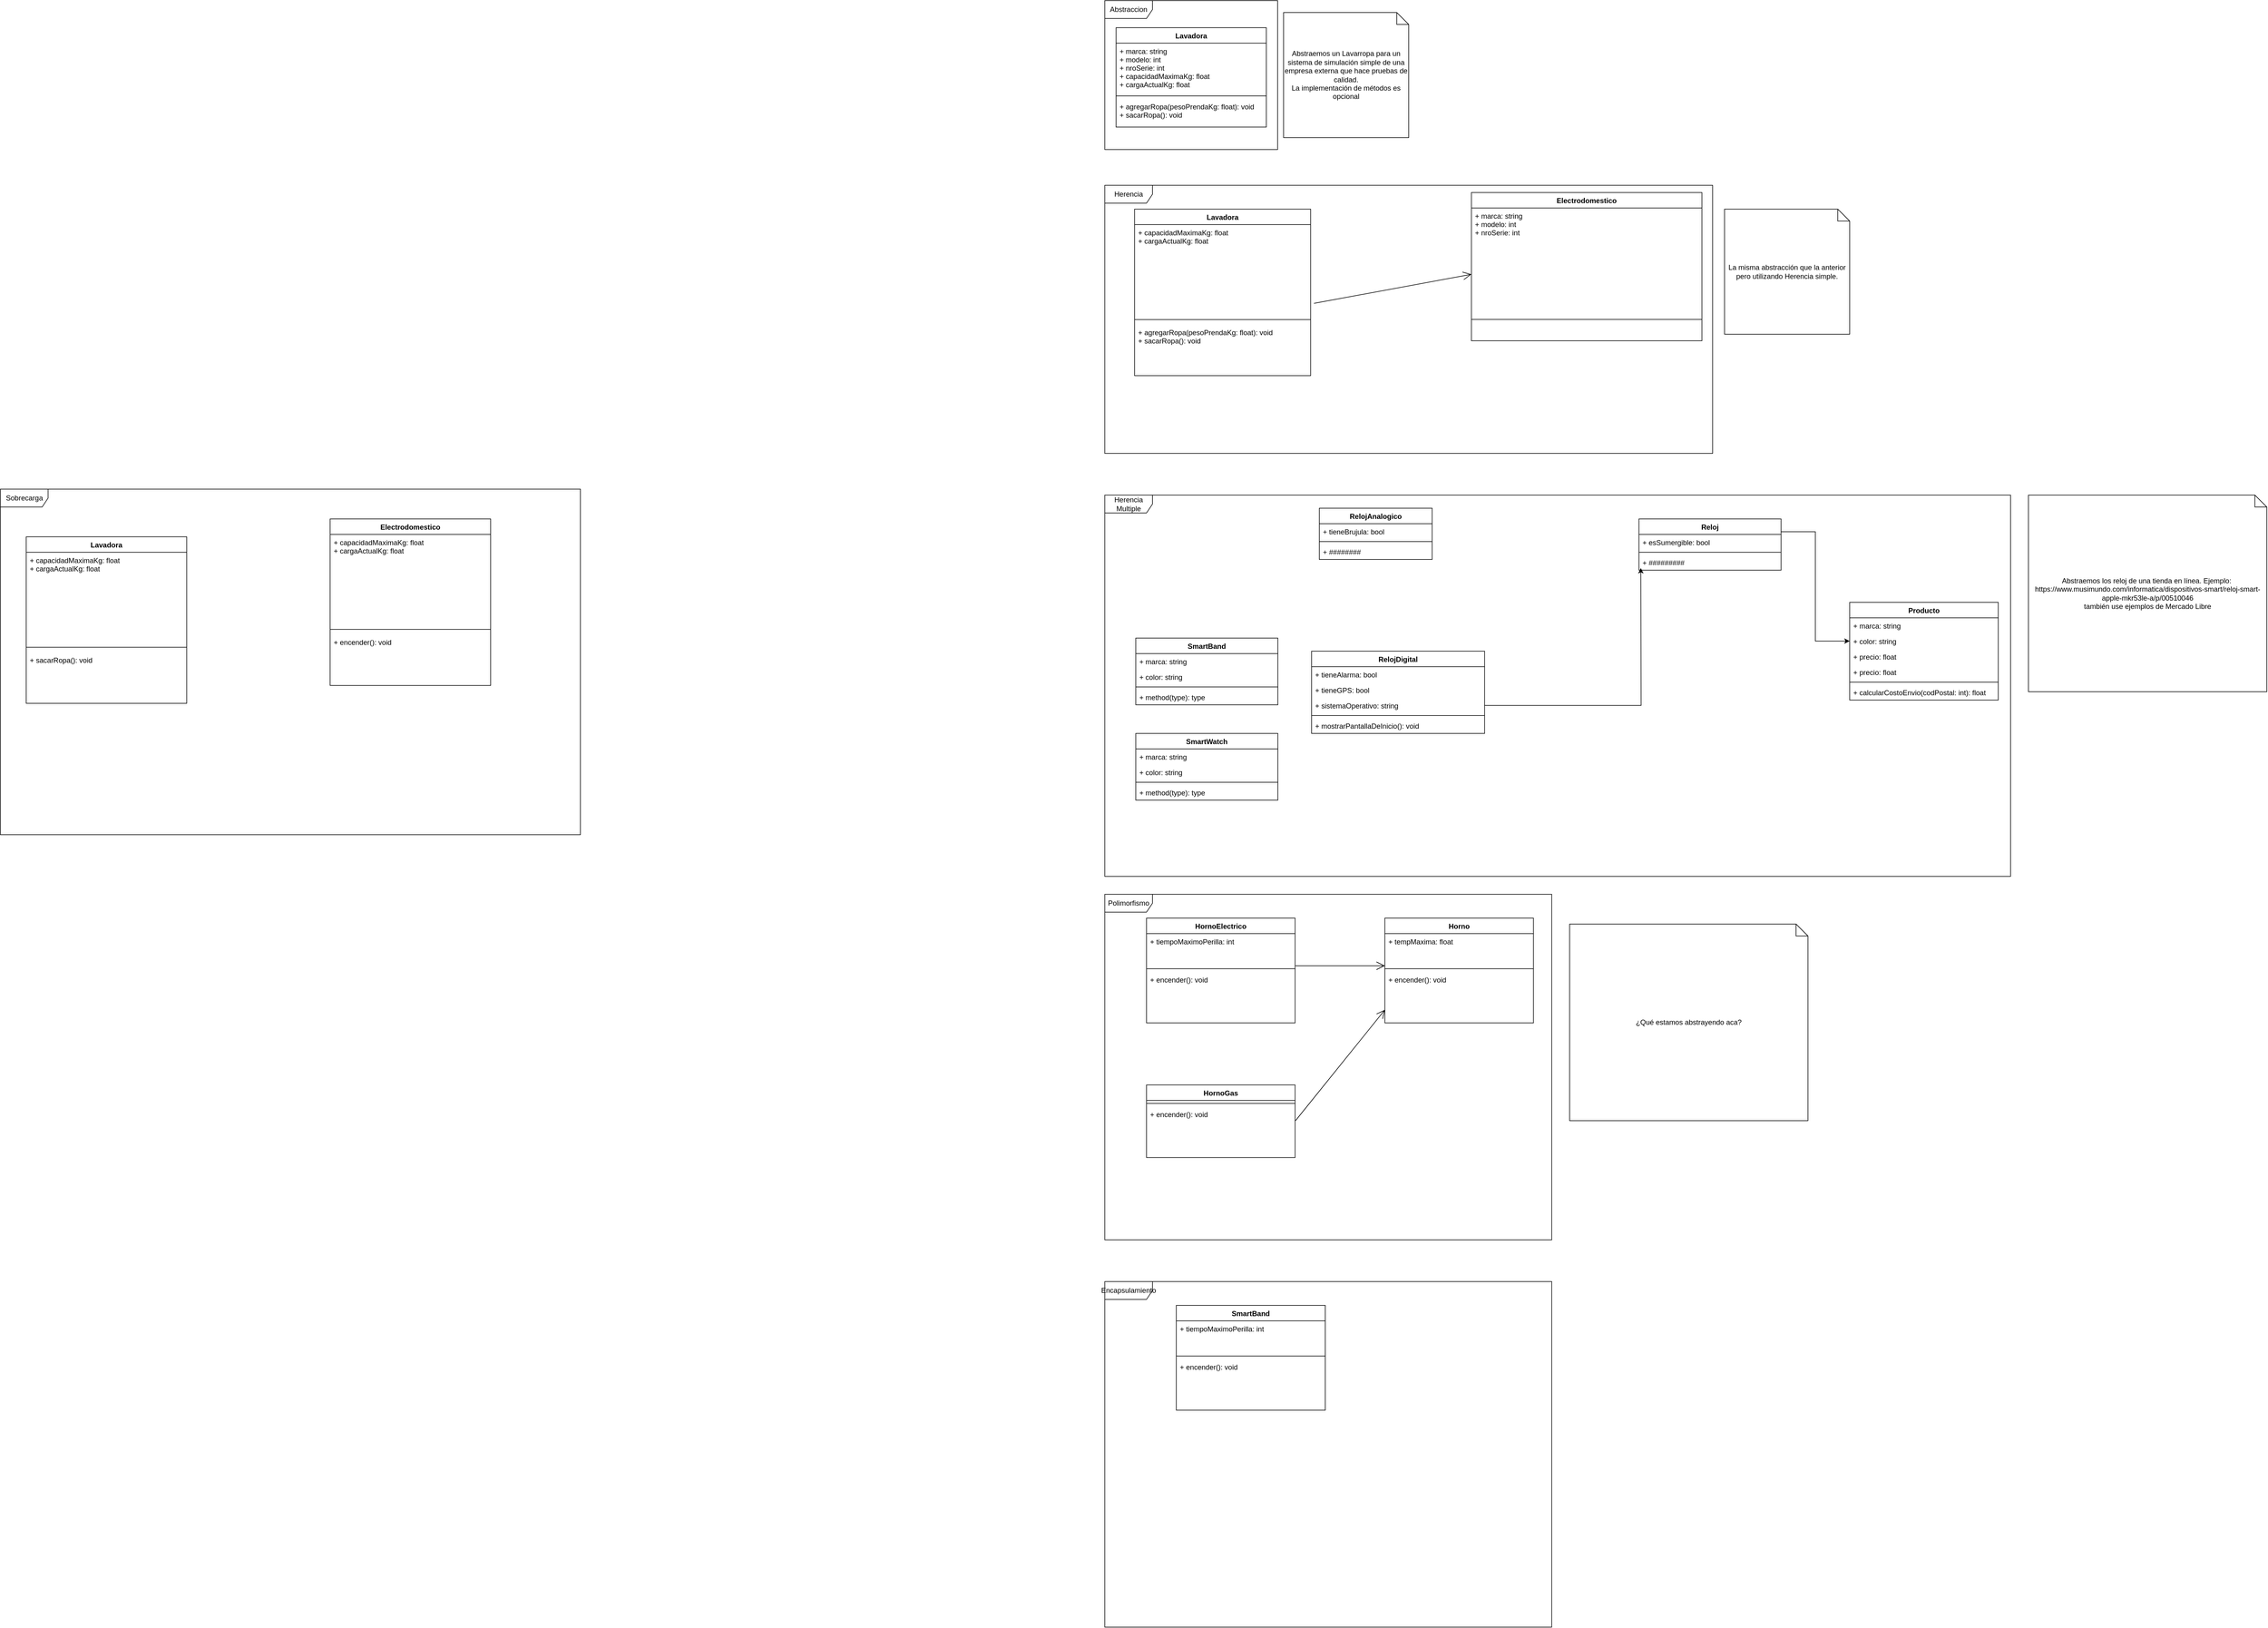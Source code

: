 <mxfile version="20.2.3" type="device"><diagram id="C5RBs43oDa-KdzZeNtuy" name="TP"><mxGraphModel dx="3732" dy="2279" grid="1" gridSize="10" guides="1" tooltips="1" connect="1" arrows="1" fold="1" page="1" pageScale="1" pageWidth="827" pageHeight="1169" math="0" shadow="0"><root><mxCell id="WIyWlLk6GJQsqaUBKTNV-0"/><mxCell id="WIyWlLk6GJQsqaUBKTNV-1" parent="WIyWlLk6GJQsqaUBKTNV-0"/><mxCell id="Z9TKlIppU_y5uakxWx4d-5" value="" style="group" parent="WIyWlLk6GJQsqaUBKTNV-1" vertex="1" connectable="0"><mxGeometry x="480" y="-310" width="290" height="250" as="geometry"/></mxCell><mxCell id="Z9TKlIppU_y5uakxWx4d-0" value="Abstraccion&lt;br&gt;" style="shape=umlFrame;whiteSpace=wrap;html=1;width=80;height=30;" parent="Z9TKlIppU_y5uakxWx4d-5" vertex="1"><mxGeometry width="290" height="250.0" as="geometry"/></mxCell><mxCell id="Z9TKlIppU_y5uakxWx4d-1" value="Lavadora" style="swimlane;fontStyle=1;align=center;verticalAlign=top;childLayout=stackLayout;horizontal=1;startSize=26;horizontalStack=0;resizeParent=1;resizeParentMax=0;resizeLast=0;collapsible=1;marginBottom=0;" parent="Z9TKlIppU_y5uakxWx4d-5" vertex="1"><mxGeometry x="18.913" y="45.455" width="252.17" height="166.818" as="geometry"/></mxCell><mxCell id="Z9TKlIppU_y5uakxWx4d-2" value="+ marca: string&#10;+ modelo: int&#10;+ nroSerie: int&#10;+ capacidadMaximaKg: float&#10;+ cargaActualKg: float" style="text;strokeColor=none;fillColor=none;align=left;verticalAlign=top;spacingLeft=4;spacingRight=4;overflow=hidden;rotatable=0;points=[[0,0.5],[1,0.5]];portConstraint=eastwest;" parent="Z9TKlIppU_y5uakxWx4d-1" vertex="1"><mxGeometry y="26" width="252.17" height="84" as="geometry"/></mxCell><mxCell id="Z9TKlIppU_y5uakxWx4d-3" value="" style="line;strokeWidth=1;fillColor=none;align=left;verticalAlign=middle;spacingTop=-1;spacingLeft=3;spacingRight=3;rotatable=0;labelPosition=right;points=[];portConstraint=eastwest;" parent="Z9TKlIppU_y5uakxWx4d-1" vertex="1"><mxGeometry y="110" width="252.17" height="9.091" as="geometry"/></mxCell><mxCell id="Z9TKlIppU_y5uakxWx4d-4" value="+ agregarRopa(pesoPrendaKg: float): void&#10;+ sacarRopa(): void" style="text;strokeColor=none;fillColor=none;align=left;verticalAlign=top;spacingLeft=4;spacingRight=4;overflow=hidden;rotatable=0;points=[[0,0.5],[1,0.5]];portConstraint=eastwest;" parent="Z9TKlIppU_y5uakxWx4d-1" vertex="1"><mxGeometry y="119.091" width="252.17" height="47.727" as="geometry"/></mxCell><mxCell id="Z9TKlIppU_y5uakxWx4d-6" value="" style="group" parent="WIyWlLk6GJQsqaUBKTNV-1" vertex="1" connectable="0"><mxGeometry x="480" width="1020" height="493.76" as="geometry"/></mxCell><mxCell id="Z9TKlIppU_y5uakxWx4d-7" value="Herencia" style="shape=umlFrame;whiteSpace=wrap;html=1;width=80;height=30;" parent="Z9TKlIppU_y5uakxWx4d-6" vertex="1"><mxGeometry width="1020.0" height="450" as="geometry"/></mxCell><mxCell id="Z9TKlIppU_y5uakxWx4d-8" value="Lavadora" style="swimlane;fontStyle=1;align=center;verticalAlign=top;childLayout=stackLayout;horizontal=1;startSize=26;horizontalStack=0;resizeParent=1;resizeParentMax=0;resizeLast=0;collapsible=1;marginBottom=0;" parent="Z9TKlIppU_y5uakxWx4d-6" vertex="1"><mxGeometry x="50.0" y="40.0" width="295.405" height="279.473" as="geometry"/></mxCell><mxCell id="Z9TKlIppU_y5uakxWx4d-9" value="+ capacidadMaximaKg: float&#10;+ cargaActualKg: float" style="text;strokeColor=none;fillColor=none;align=left;verticalAlign=top;spacingLeft=4;spacingRight=4;overflow=hidden;rotatable=0;points=[[0,0.5],[1,0.5]];portConstraint=eastwest;" parent="Z9TKlIppU_y5uakxWx4d-8" vertex="1"><mxGeometry y="26" width="295.405" height="151.2" as="geometry"/></mxCell><mxCell id="Z9TKlIppU_y5uakxWx4d-10" value="" style="line;strokeWidth=1;fillColor=none;align=left;verticalAlign=middle;spacingTop=-1;spacingLeft=3;spacingRight=3;rotatable=0;labelPosition=right;points=[];portConstraint=eastwest;" parent="Z9TKlIppU_y5uakxWx4d-8" vertex="1"><mxGeometry y="177.2" width="295.405" height="16.364" as="geometry"/></mxCell><mxCell id="Z9TKlIppU_y5uakxWx4d-11" value="+ agregarRopa(pesoPrendaKg: float): void&#10;+ sacarRopa(): void" style="text;strokeColor=none;fillColor=none;align=left;verticalAlign=top;spacingLeft=4;spacingRight=4;overflow=hidden;rotatable=0;points=[[0,0.5],[1,0.5]];portConstraint=eastwest;" parent="Z9TKlIppU_y5uakxWx4d-8" vertex="1"><mxGeometry y="193.564" width="295.405" height="85.909" as="geometry"/></mxCell><mxCell id="Z9TKlIppU_y5uakxWx4d-12" value="Electrodomestico" style="swimlane;fontStyle=1;align=center;verticalAlign=top;childLayout=stackLayout;horizontal=1;startSize=26;horizontalStack=0;resizeParent=1;resizeParentMax=0;resizeLast=0;collapsible=1;marginBottom=0;" parent="Z9TKlIppU_y5uakxWx4d-6" vertex="1"><mxGeometry x="615.235" y="12.16" width="386.81" height="248.8" as="geometry"/></mxCell><mxCell id="Z9TKlIppU_y5uakxWx4d-13" value="+ marca: string&#10;+ modelo: int&#10;+ nroSerie: int" style="text;strokeColor=none;fillColor=none;align=left;verticalAlign=top;spacingLeft=4;spacingRight=4;overflow=hidden;rotatable=0;points=[[0,0.5],[1,0.5]];portConstraint=eastwest;" parent="Z9TKlIppU_y5uakxWx4d-12" vertex="1"><mxGeometry y="26" width="386.81" height="151.2" as="geometry"/></mxCell><mxCell id="Z9TKlIppU_y5uakxWx4d-14" value="" style="line;strokeWidth=1;fillColor=none;align=left;verticalAlign=middle;spacingTop=-1;spacingLeft=3;spacingRight=3;rotatable=0;labelPosition=right;points=[];portConstraint=eastwest;" parent="Z9TKlIppU_y5uakxWx4d-12" vertex="1"><mxGeometry y="177.2" width="386.81" height="71.6" as="geometry"/></mxCell><mxCell id="Z9TKlIppU_y5uakxWx4d-17" value="" style="endArrow=open;endFill=1;endSize=12;html=1;rounded=0;exitX=1.019;exitY=0.874;exitDx=0;exitDy=0;exitPerimeter=0;" parent="Z9TKlIppU_y5uakxWx4d-6" source="Z9TKlIppU_y5uakxWx4d-9" target="Z9TKlIppU_y5uakxWx4d-13" edge="1"><mxGeometry width="160" relative="1" as="geometry"><mxPoint x="274.194" y="300.0" as="sourcePoint"/><mxPoint x="449.677" y="300.0" as="targetPoint"/></mxGeometry></mxCell><mxCell id="asXeidQK0RuPfs3B3PLc-0" value="" style="group" parent="WIyWlLk6GJQsqaUBKTNV-1" vertex="1" connectable="0"><mxGeometry x="480" y="520" width="1520" height="640" as="geometry"/></mxCell><mxCell id="asXeidQK0RuPfs3B3PLc-1" value="Herencia Multiple" style="shape=umlFrame;whiteSpace=wrap;html=1;width=80;height=30;" parent="asXeidQK0RuPfs3B3PLc-0" vertex="1"><mxGeometry width="1520" height="640" as="geometry"/></mxCell><mxCell id="yhADQ7ZBjACJbGz9BcxU-80" style="edgeStyle=orthogonalEdgeStyle;rounded=0;orthogonalLoop=1;jettySize=auto;html=1;exitX=1;exitY=0.25;exitDx=0;exitDy=0;" edge="1" parent="asXeidQK0RuPfs3B3PLc-0" source="yhADQ7ZBjACJbGz9BcxU-42" target="yhADQ7ZBjACJbGz9BcxU-75"><mxGeometry relative="1" as="geometry"/></mxCell><mxCell id="yhADQ7ZBjACJbGz9BcxU-42" value="Reloj" style="swimlane;fontStyle=1;align=center;verticalAlign=top;childLayout=stackLayout;horizontal=1;startSize=26;horizontalStack=0;resizeParent=1;resizeParentMax=0;resizeLast=0;collapsible=1;marginBottom=0;" vertex="1" parent="asXeidQK0RuPfs3B3PLc-0"><mxGeometry x="896.408" y="40" width="238.431" height="86" as="geometry"/></mxCell><mxCell id="yhADQ7ZBjACJbGz9BcxU-43" value="+ esSumergible: bool" style="text;strokeColor=none;fillColor=none;align=left;verticalAlign=top;spacingLeft=4;spacingRight=4;overflow=hidden;rotatable=0;points=[[0,0.5],[1,0.5]];portConstraint=eastwest;" vertex="1" parent="yhADQ7ZBjACJbGz9BcxU-42"><mxGeometry y="26" width="238.431" height="26" as="geometry"/></mxCell><mxCell id="yhADQ7ZBjACJbGz9BcxU-44" value="" style="line;strokeWidth=1;fillColor=none;align=left;verticalAlign=middle;spacingTop=-1;spacingLeft=3;spacingRight=3;rotatable=0;labelPosition=right;points=[];portConstraint=eastwest;" vertex="1" parent="yhADQ7ZBjACJbGz9BcxU-42"><mxGeometry y="52" width="238.431" height="8" as="geometry"/></mxCell><mxCell id="yhADQ7ZBjACJbGz9BcxU-45" value="+ #########" style="text;strokeColor=none;fillColor=none;align=left;verticalAlign=top;spacingLeft=4;spacingRight=4;overflow=hidden;rotatable=0;points=[[0,0.5],[1,0.5]];portConstraint=eastwest;" vertex="1" parent="yhADQ7ZBjACJbGz9BcxU-42"><mxGeometry y="60" width="238.431" height="26" as="geometry"/></mxCell><mxCell id="yhADQ7ZBjACJbGz9BcxU-47" value="RelojAnalogico" style="swimlane;fontStyle=1;align=center;verticalAlign=top;childLayout=stackLayout;horizontal=1;startSize=26;horizontalStack=0;resizeParent=1;resizeParentMax=0;resizeLast=0;collapsible=1;marginBottom=0;" vertex="1" parent="asXeidQK0RuPfs3B3PLc-0"><mxGeometry x="360" y="22" width="189.32" height="86" as="geometry"/></mxCell><mxCell id="yhADQ7ZBjACJbGz9BcxU-48" value="+ tieneBrujula: bool" style="text;strokeColor=none;fillColor=none;align=left;verticalAlign=top;spacingLeft=4;spacingRight=4;overflow=hidden;rotatable=0;points=[[0,0.5],[1,0.5]];portConstraint=eastwest;" vertex="1" parent="yhADQ7ZBjACJbGz9BcxU-47"><mxGeometry y="26" width="189.32" height="26" as="geometry"/></mxCell><mxCell id="yhADQ7ZBjACJbGz9BcxU-50" value="" style="line;strokeWidth=1;fillColor=none;align=left;verticalAlign=middle;spacingTop=-1;spacingLeft=3;spacingRight=3;rotatable=0;labelPosition=right;points=[];portConstraint=eastwest;" vertex="1" parent="yhADQ7ZBjACJbGz9BcxU-47"><mxGeometry y="52" width="189.32" height="8" as="geometry"/></mxCell><mxCell id="yhADQ7ZBjACJbGz9BcxU-51" value="+ ########" style="text;strokeColor=none;fillColor=none;align=left;verticalAlign=top;spacingLeft=4;spacingRight=4;overflow=hidden;rotatable=0;points=[[0,0.5],[1,0.5]];portConstraint=eastwest;" vertex="1" parent="yhADQ7ZBjACJbGz9BcxU-47"><mxGeometry y="60" width="189.32" height="26" as="geometry"/></mxCell><mxCell id="yhADQ7ZBjACJbGz9BcxU-52" value="RelojDigital" style="swimlane;fontStyle=1;align=center;verticalAlign=top;childLayout=stackLayout;horizontal=1;startSize=26;horizontalStack=0;resizeParent=1;resizeParentMax=0;resizeLast=0;collapsible=1;marginBottom=0;" vertex="1" parent="asXeidQK0RuPfs3B3PLc-0"><mxGeometry x="347.004" y="262" width="290.398" height="138" as="geometry"/></mxCell><mxCell id="yhADQ7ZBjACJbGz9BcxU-53" value="+ tieneAlarma: bool" style="text;strokeColor=none;fillColor=none;align=left;verticalAlign=top;spacingLeft=4;spacingRight=4;overflow=hidden;rotatable=0;points=[[0,0.5],[1,0.5]];portConstraint=eastwest;" vertex="1" parent="yhADQ7ZBjACJbGz9BcxU-52"><mxGeometry y="26" width="290.398" height="26" as="geometry"/></mxCell><mxCell id="yhADQ7ZBjACJbGz9BcxU-72" value="+ tieneGPS: bool" style="text;strokeColor=none;fillColor=none;align=left;verticalAlign=top;spacingLeft=4;spacingRight=4;overflow=hidden;rotatable=0;points=[[0,0.5],[1,0.5]];portConstraint=eastwest;" vertex="1" parent="yhADQ7ZBjACJbGz9BcxU-52"><mxGeometry y="52" width="290.398" height="26" as="geometry"/></mxCell><mxCell id="yhADQ7ZBjACJbGz9BcxU-54" value="+ sistemaOperativo: string" style="text;strokeColor=none;fillColor=none;align=left;verticalAlign=top;spacingLeft=4;spacingRight=4;overflow=hidden;rotatable=0;points=[[0,0.5],[1,0.5]];portConstraint=eastwest;" vertex="1" parent="yhADQ7ZBjACJbGz9BcxU-52"><mxGeometry y="78" width="290.398" height="26" as="geometry"/></mxCell><mxCell id="yhADQ7ZBjACJbGz9BcxU-55" value="" style="line;strokeWidth=1;fillColor=none;align=left;verticalAlign=middle;spacingTop=-1;spacingLeft=3;spacingRight=3;rotatable=0;labelPosition=right;points=[];portConstraint=eastwest;" vertex="1" parent="yhADQ7ZBjACJbGz9BcxU-52"><mxGeometry y="104" width="290.398" height="8" as="geometry"/></mxCell><mxCell id="yhADQ7ZBjACJbGz9BcxU-56" value="+ mostrarPantallaDeInicio(): void" style="text;strokeColor=none;fillColor=none;align=left;verticalAlign=top;spacingLeft=4;spacingRight=4;overflow=hidden;rotatable=0;points=[[0,0.5],[1,0.5]];portConstraint=eastwest;" vertex="1" parent="yhADQ7ZBjACJbGz9BcxU-52"><mxGeometry y="112" width="290.398" height="26" as="geometry"/></mxCell><mxCell id="yhADQ7ZBjACJbGz9BcxU-61" style="edgeStyle=orthogonalEdgeStyle;rounded=0;orthogonalLoop=1;jettySize=auto;html=1;exitX=1;exitY=0.5;exitDx=0;exitDy=0;entryX=0.013;entryY=1.172;entryDx=0;entryDy=0;entryPerimeter=0;" edge="1" parent="asXeidQK0RuPfs3B3PLc-0" source="yhADQ7ZBjACJbGz9BcxU-54"><mxGeometry relative="1" as="geometry"><mxPoint x="899.508" y="122.472" as="targetPoint"/></mxGeometry></mxCell><mxCell id="yhADQ7ZBjACJbGz9BcxU-62" value="SmartBand" style="swimlane;fontStyle=1;align=center;verticalAlign=top;childLayout=stackLayout;horizontal=1;startSize=26;horizontalStack=0;resizeParent=1;resizeParentMax=0;resizeLast=0;collapsible=1;marginBottom=0;" vertex="1" parent="asXeidQK0RuPfs3B3PLc-0"><mxGeometry x="51.964" y="240" width="238.431" height="112" as="geometry"/></mxCell><mxCell id="yhADQ7ZBjACJbGz9BcxU-63" value="+ marca: string" style="text;strokeColor=none;fillColor=none;align=left;verticalAlign=top;spacingLeft=4;spacingRight=4;overflow=hidden;rotatable=0;points=[[0,0.5],[1,0.5]];portConstraint=eastwest;" vertex="1" parent="yhADQ7ZBjACJbGz9BcxU-62"><mxGeometry y="26" width="238.431" height="26" as="geometry"/></mxCell><mxCell id="yhADQ7ZBjACJbGz9BcxU-64" value="+ color: string" style="text;strokeColor=none;fillColor=none;align=left;verticalAlign=top;spacingLeft=4;spacingRight=4;overflow=hidden;rotatable=0;points=[[0,0.5],[1,0.5]];portConstraint=eastwest;" vertex="1" parent="yhADQ7ZBjACJbGz9BcxU-62"><mxGeometry y="52" width="238.431" height="26" as="geometry"/></mxCell><mxCell id="yhADQ7ZBjACJbGz9BcxU-65" value="" style="line;strokeWidth=1;fillColor=none;align=left;verticalAlign=middle;spacingTop=-1;spacingLeft=3;spacingRight=3;rotatable=0;labelPosition=right;points=[];portConstraint=eastwest;" vertex="1" parent="yhADQ7ZBjACJbGz9BcxU-62"><mxGeometry y="78" width="238.431" height="8" as="geometry"/></mxCell><mxCell id="yhADQ7ZBjACJbGz9BcxU-66" value="+ method(type): type" style="text;strokeColor=none;fillColor=none;align=left;verticalAlign=top;spacingLeft=4;spacingRight=4;overflow=hidden;rotatable=0;points=[[0,0.5],[1,0.5]];portConstraint=eastwest;" vertex="1" parent="yhADQ7ZBjACJbGz9BcxU-62"><mxGeometry y="86" width="238.431" height="26" as="geometry"/></mxCell><mxCell id="yhADQ7ZBjACJbGz9BcxU-67" value="SmartWatch" style="swimlane;fontStyle=1;align=center;verticalAlign=top;childLayout=stackLayout;horizontal=1;startSize=26;horizontalStack=0;resizeParent=1;resizeParentMax=0;resizeLast=0;collapsible=1;marginBottom=0;" vertex="1" parent="asXeidQK0RuPfs3B3PLc-0"><mxGeometry x="51.964" y="400" width="238.431" height="112" as="geometry"/></mxCell><mxCell id="yhADQ7ZBjACJbGz9BcxU-68" value="+ marca: string" style="text;strokeColor=none;fillColor=none;align=left;verticalAlign=top;spacingLeft=4;spacingRight=4;overflow=hidden;rotatable=0;points=[[0,0.5],[1,0.5]];portConstraint=eastwest;" vertex="1" parent="yhADQ7ZBjACJbGz9BcxU-67"><mxGeometry y="26" width="238.431" height="26" as="geometry"/></mxCell><mxCell id="yhADQ7ZBjACJbGz9BcxU-69" value="+ color: string" style="text;strokeColor=none;fillColor=none;align=left;verticalAlign=top;spacingLeft=4;spacingRight=4;overflow=hidden;rotatable=0;points=[[0,0.5],[1,0.5]];portConstraint=eastwest;" vertex="1" parent="yhADQ7ZBjACJbGz9BcxU-67"><mxGeometry y="52" width="238.431" height="26" as="geometry"/></mxCell><mxCell id="yhADQ7ZBjACJbGz9BcxU-70" value="" style="line;strokeWidth=1;fillColor=none;align=left;verticalAlign=middle;spacingTop=-1;spacingLeft=3;spacingRight=3;rotatable=0;labelPosition=right;points=[];portConstraint=eastwest;" vertex="1" parent="yhADQ7ZBjACJbGz9BcxU-67"><mxGeometry y="78" width="238.431" height="8" as="geometry"/></mxCell><mxCell id="yhADQ7ZBjACJbGz9BcxU-71" value="+ method(type): type" style="text;strokeColor=none;fillColor=none;align=left;verticalAlign=top;spacingLeft=4;spacingRight=4;overflow=hidden;rotatable=0;points=[[0,0.5],[1,0.5]];portConstraint=eastwest;" vertex="1" parent="yhADQ7ZBjACJbGz9BcxU-67"><mxGeometry y="86" width="238.431" height="26" as="geometry"/></mxCell><mxCell id="yhADQ7ZBjACJbGz9BcxU-73" value="Producto" style="swimlane;fontStyle=1;align=center;verticalAlign=top;childLayout=stackLayout;horizontal=1;startSize=26;horizontalStack=0;resizeParent=1;resizeParentMax=0;resizeLast=0;collapsible=1;marginBottom=0;" vertex="1" parent="asXeidQK0RuPfs3B3PLc-0"><mxGeometry x="1250" y="180" width="249.33" height="164" as="geometry"/></mxCell><mxCell id="yhADQ7ZBjACJbGz9BcxU-74" value="+ marca: string" style="text;strokeColor=none;fillColor=none;align=left;verticalAlign=top;spacingLeft=4;spacingRight=4;overflow=hidden;rotatable=0;points=[[0,0.5],[1,0.5]];portConstraint=eastwest;" vertex="1" parent="yhADQ7ZBjACJbGz9BcxU-73"><mxGeometry y="26" width="249.33" height="26" as="geometry"/></mxCell><mxCell id="yhADQ7ZBjACJbGz9BcxU-75" value="+ color: string" style="text;strokeColor=none;fillColor=none;align=left;verticalAlign=top;spacingLeft=4;spacingRight=4;overflow=hidden;rotatable=0;points=[[0,0.5],[1,0.5]];portConstraint=eastwest;" vertex="1" parent="yhADQ7ZBjACJbGz9BcxU-73"><mxGeometry y="52" width="249.33" height="26" as="geometry"/></mxCell><mxCell id="yhADQ7ZBjACJbGz9BcxU-78" value="+ precio: float" style="text;strokeColor=none;fillColor=none;align=left;verticalAlign=top;spacingLeft=4;spacingRight=4;overflow=hidden;rotatable=0;points=[[0,0.5],[1,0.5]];portConstraint=eastwest;" vertex="1" parent="yhADQ7ZBjACJbGz9BcxU-73"><mxGeometry y="78" width="249.33" height="26" as="geometry"/></mxCell><mxCell id="yhADQ7ZBjACJbGz9BcxU-79" value="+ precio: float" style="text;strokeColor=none;fillColor=none;align=left;verticalAlign=top;spacingLeft=4;spacingRight=4;overflow=hidden;rotatable=0;points=[[0,0.5],[1,0.5]];portConstraint=eastwest;" vertex="1" parent="yhADQ7ZBjACJbGz9BcxU-73"><mxGeometry y="104" width="249.33" height="26" as="geometry"/></mxCell><mxCell id="yhADQ7ZBjACJbGz9BcxU-76" value="" style="line;strokeWidth=1;fillColor=none;align=left;verticalAlign=middle;spacingTop=-1;spacingLeft=3;spacingRight=3;rotatable=0;labelPosition=right;points=[];portConstraint=eastwest;" vertex="1" parent="yhADQ7ZBjACJbGz9BcxU-73"><mxGeometry y="130" width="249.33" height="8" as="geometry"/></mxCell><mxCell id="yhADQ7ZBjACJbGz9BcxU-77" value="+ calcularCostoEnvio(codPostal: int): float" style="text;strokeColor=none;fillColor=none;align=left;verticalAlign=top;spacingLeft=4;spacingRight=4;overflow=hidden;rotatable=0;points=[[0,0.5],[1,0.5]];portConstraint=eastwest;" vertex="1" parent="yhADQ7ZBjACJbGz9BcxU-73"><mxGeometry y="138" width="249.33" height="26" as="geometry"/></mxCell><mxCell id="asXeidQK0RuPfs3B3PLc-19" value="" style="group" parent="WIyWlLk6GJQsqaUBKTNV-1" vertex="1" connectable="0"><mxGeometry x="480" y="1190" width="750" height="580" as="geometry"/></mxCell><mxCell id="asXeidQK0RuPfs3B3PLc-20" value="Polimorfismo" style="shape=umlFrame;whiteSpace=wrap;html=1;width=80;height=30;" parent="asXeidQK0RuPfs3B3PLc-19" vertex="1"><mxGeometry width="750" height="580" as="geometry"/></mxCell><mxCell id="asXeidQK0RuPfs3B3PLc-44" value="Horno" style="swimlane;fontStyle=1;align=center;verticalAlign=top;childLayout=stackLayout;horizontal=1;startSize=26;horizontalStack=0;resizeParent=1;resizeParentMax=0;resizeLast=0;collapsible=1;marginBottom=0;" parent="asXeidQK0RuPfs3B3PLc-19" vertex="1"><mxGeometry x="470" y="40" width="249.34" height="175.909" as="geometry"/></mxCell><mxCell id="asXeidQK0RuPfs3B3PLc-45" value="+ tempMaxima: float" style="text;strokeColor=none;fillColor=none;align=left;verticalAlign=top;spacingLeft=4;spacingRight=4;overflow=hidden;rotatable=0;points=[[0,0.5],[1,0.5]];portConstraint=eastwest;" parent="asXeidQK0RuPfs3B3PLc-44" vertex="1"><mxGeometry y="26" width="249.34" height="54" as="geometry"/></mxCell><mxCell id="asXeidQK0RuPfs3B3PLc-46" value="" style="line;strokeWidth=1;fillColor=none;align=left;verticalAlign=middle;spacingTop=-1;spacingLeft=3;spacingRight=3;rotatable=0;labelPosition=right;points=[];portConstraint=eastwest;" parent="asXeidQK0RuPfs3B3PLc-44" vertex="1"><mxGeometry y="80" width="249.34" height="10" as="geometry"/></mxCell><mxCell id="asXeidQK0RuPfs3B3PLc-47" value="+ encender(): void" style="text;strokeColor=none;fillColor=none;align=left;verticalAlign=top;spacingLeft=4;spacingRight=4;overflow=hidden;rotatable=0;points=[[0,0.5],[1,0.5]];portConstraint=eastwest;" parent="asXeidQK0RuPfs3B3PLc-44" vertex="1"><mxGeometry y="90" width="249.34" height="85.909" as="geometry"/></mxCell><mxCell id="asXeidQK0RuPfs3B3PLc-50" value="HornoGas" style="swimlane;fontStyle=1;align=center;verticalAlign=top;childLayout=stackLayout;horizontal=1;startSize=26;horizontalStack=0;resizeParent=1;resizeParentMax=0;resizeLast=0;collapsible=1;marginBottom=0;" parent="asXeidQK0RuPfs3B3PLc-19" vertex="1"><mxGeometry x="70" y="320" width="249.34" height="121.909" as="geometry"/></mxCell><mxCell id="asXeidQK0RuPfs3B3PLc-52" value="" style="line;strokeWidth=1;fillColor=none;align=left;verticalAlign=middle;spacingTop=-1;spacingLeft=3;spacingRight=3;rotatable=0;labelPosition=right;points=[];portConstraint=eastwest;" parent="asXeidQK0RuPfs3B3PLc-50" vertex="1"><mxGeometry y="26" width="249.34" height="10" as="geometry"/></mxCell><mxCell id="asXeidQK0RuPfs3B3PLc-53" value="+ encender(): void" style="text;strokeColor=none;fillColor=none;align=left;verticalAlign=top;spacingLeft=4;spacingRight=4;overflow=hidden;rotatable=0;points=[[0,0.5],[1,0.5]];portConstraint=eastwest;" parent="asXeidQK0RuPfs3B3PLc-50" vertex="1"><mxGeometry y="36" width="249.34" height="85.909" as="geometry"/></mxCell><mxCell id="asXeidQK0RuPfs3B3PLc-54" value="HornoElectrico" style="swimlane;fontStyle=1;align=center;verticalAlign=top;childLayout=stackLayout;horizontal=1;startSize=26;horizontalStack=0;resizeParent=1;resizeParentMax=0;resizeLast=0;collapsible=1;marginBottom=0;" parent="asXeidQK0RuPfs3B3PLc-19" vertex="1"><mxGeometry x="70" y="40" width="249.34" height="175.909" as="geometry"/></mxCell><mxCell id="asXeidQK0RuPfs3B3PLc-55" value="+ tiempoMaximoPerilla: int" style="text;strokeColor=none;fillColor=none;align=left;verticalAlign=top;spacingLeft=4;spacingRight=4;overflow=hidden;rotatable=0;points=[[0,0.5],[1,0.5]];portConstraint=eastwest;" parent="asXeidQK0RuPfs3B3PLc-54" vertex="1"><mxGeometry y="26" width="249.34" height="54" as="geometry"/></mxCell><mxCell id="asXeidQK0RuPfs3B3PLc-56" value="" style="line;strokeWidth=1;fillColor=none;align=left;verticalAlign=middle;spacingTop=-1;spacingLeft=3;spacingRight=3;rotatable=0;labelPosition=right;points=[];portConstraint=eastwest;" parent="asXeidQK0RuPfs3B3PLc-54" vertex="1"><mxGeometry y="80" width="249.34" height="10" as="geometry"/></mxCell><mxCell id="asXeidQK0RuPfs3B3PLc-57" value="+ encender(): void" style="text;strokeColor=none;fillColor=none;align=left;verticalAlign=top;spacingLeft=4;spacingRight=4;overflow=hidden;rotatable=0;points=[[0,0.5],[1,0.5]];portConstraint=eastwest;" parent="asXeidQK0RuPfs3B3PLc-54" vertex="1"><mxGeometry y="90" width="249.34" height="85.909" as="geometry"/></mxCell><mxCell id="asXeidQK0RuPfs3B3PLc-58" value="" style="endArrow=open;endFill=1;endSize=12;html=1;rounded=0;" parent="asXeidQK0RuPfs3B3PLc-19" edge="1"><mxGeometry width="160" relative="1" as="geometry"><mxPoint x="320" y="120" as="sourcePoint"/><mxPoint x="470" y="120" as="targetPoint"/></mxGeometry></mxCell><mxCell id="asXeidQK0RuPfs3B3PLc-59" value="" style="endArrow=open;endFill=1;endSize=12;html=1;rounded=0;entryX=0;entryY=0.745;entryDx=0;entryDy=0;entryPerimeter=0;" parent="asXeidQK0RuPfs3B3PLc-19" target="asXeidQK0RuPfs3B3PLc-47" edge="1"><mxGeometry width="160" relative="1" as="geometry"><mxPoint x="320" y="380" as="sourcePoint"/><mxPoint x="480" y="380" as="targetPoint"/></mxGeometry></mxCell><mxCell id="asXeidQK0RuPfs3B3PLc-61" value="" style="group" parent="WIyWlLk6GJQsqaUBKTNV-1" vertex="1" connectable="0"><mxGeometry x="-1140" y="510" width="740" height="590" as="geometry"/></mxCell><mxCell id="asXeidQK0RuPfs3B3PLc-76" value="Lavadora" style="swimlane;fontStyle=1;align=center;verticalAlign=top;childLayout=stackLayout;horizontal=1;startSize=26;horizontalStack=0;resizeParent=1;resizeParentMax=0;resizeLast=0;collapsible=1;marginBottom=0;" parent="asXeidQK0RuPfs3B3PLc-61" vertex="1"><mxGeometry x="-190" y="80" width="269.34" height="279.473" as="geometry"/></mxCell><mxCell id="asXeidQK0RuPfs3B3PLc-77" value="+ capacidadMaximaKg: float&#10;+ cargaActualKg: float" style="text;strokeColor=none;fillColor=none;align=left;verticalAlign=top;spacingLeft=4;spacingRight=4;overflow=hidden;rotatable=0;points=[[0,0.5],[1,0.5]];portConstraint=eastwest;" parent="asXeidQK0RuPfs3B3PLc-76" vertex="1"><mxGeometry y="26" width="269.34" height="151.2" as="geometry"/></mxCell><mxCell id="asXeidQK0RuPfs3B3PLc-78" value="" style="line;strokeWidth=1;fillColor=none;align=left;verticalAlign=middle;spacingTop=-1;spacingLeft=3;spacingRight=3;rotatable=0;labelPosition=right;points=[];portConstraint=eastwest;" parent="asXeidQK0RuPfs3B3PLc-76" vertex="1"><mxGeometry y="177.2" width="269.34" height="16.364" as="geometry"/></mxCell><mxCell id="asXeidQK0RuPfs3B3PLc-79" value="+ sacarRopa(): void" style="text;strokeColor=none;fillColor=none;align=left;verticalAlign=top;spacingLeft=4;spacingRight=4;overflow=hidden;rotatable=0;points=[[0,0.5],[1,0.5]];portConstraint=eastwest;" parent="asXeidQK0RuPfs3B3PLc-76" vertex="1"><mxGeometry y="193.564" width="269.34" height="85.909" as="geometry"/></mxCell><mxCell id="yhADQ7ZBjACJbGz9BcxU-1" value="Electrodomestico" style="swimlane;fontStyle=1;align=center;verticalAlign=top;childLayout=stackLayout;horizontal=1;startSize=26;horizontalStack=0;resizeParent=1;resizeParentMax=0;resizeLast=0;collapsible=1;marginBottom=0;" vertex="1" parent="asXeidQK0RuPfs3B3PLc-61"><mxGeometry x="320" y="50" width="269.34" height="279.473" as="geometry"/></mxCell><mxCell id="yhADQ7ZBjACJbGz9BcxU-2" value="+ capacidadMaximaKg: float&#10;+ cargaActualKg: float" style="text;strokeColor=none;fillColor=none;align=left;verticalAlign=top;spacingLeft=4;spacingRight=4;overflow=hidden;rotatable=0;points=[[0,0.5],[1,0.5]];portConstraint=eastwest;" vertex="1" parent="yhADQ7ZBjACJbGz9BcxU-1"><mxGeometry y="26" width="269.34" height="151.2" as="geometry"/></mxCell><mxCell id="yhADQ7ZBjACJbGz9BcxU-3" value="" style="line;strokeWidth=1;fillColor=none;align=left;verticalAlign=middle;spacingTop=-1;spacingLeft=3;spacingRight=3;rotatable=0;labelPosition=right;points=[];portConstraint=eastwest;" vertex="1" parent="yhADQ7ZBjACJbGz9BcxU-1"><mxGeometry y="177.2" width="269.34" height="16.364" as="geometry"/></mxCell><mxCell id="yhADQ7ZBjACJbGz9BcxU-4" value="+ encender(): void" style="text;strokeColor=none;fillColor=none;align=left;verticalAlign=top;spacingLeft=4;spacingRight=4;overflow=hidden;rotatable=0;points=[[0,0.5],[1,0.5]];portConstraint=eastwest;" vertex="1" parent="yhADQ7ZBjACJbGz9BcxU-1"><mxGeometry y="193.564" width="269.34" height="85.909" as="geometry"/></mxCell><mxCell id="asXeidQK0RuPfs3B3PLc-62" value="Sobrecarga" style="shape=umlFrame;whiteSpace=wrap;html=1;width=80;height=30;" parent="WIyWlLk6GJQsqaUBKTNV-1" vertex="1"><mxGeometry x="-1373.3" y="510" width="973.3" height="580" as="geometry"/></mxCell><mxCell id="yhADQ7ZBjACJbGz9BcxU-7" value="" style="group" vertex="1" connectable="0" parent="WIyWlLk6GJQsqaUBKTNV-1"><mxGeometry x="480" y="1840" width="750" height="580" as="geometry"/></mxCell><mxCell id="yhADQ7ZBjACJbGz9BcxU-8" value="Encapsulamiento" style="shape=umlFrame;whiteSpace=wrap;html=1;width=80;height=30;" vertex="1" parent="yhADQ7ZBjACJbGz9BcxU-7"><mxGeometry width="750" height="580" as="geometry"/></mxCell><mxCell id="yhADQ7ZBjACJbGz9BcxU-16" value="SmartBand" style="swimlane;fontStyle=1;align=center;verticalAlign=top;childLayout=stackLayout;horizontal=1;startSize=26;horizontalStack=0;resizeParent=1;resizeParentMax=0;resizeLast=0;collapsible=1;marginBottom=0;" vertex="1" parent="yhADQ7ZBjACJbGz9BcxU-7"><mxGeometry x="120" y="40" width="250" height="175.909" as="geometry"/></mxCell><mxCell id="yhADQ7ZBjACJbGz9BcxU-17" value="+ tiempoMaximoPerilla: int" style="text;strokeColor=none;fillColor=none;align=left;verticalAlign=top;spacingLeft=4;spacingRight=4;overflow=hidden;rotatable=0;points=[[0,0.5],[1,0.5]];portConstraint=eastwest;" vertex="1" parent="yhADQ7ZBjACJbGz9BcxU-16"><mxGeometry y="26" width="250" height="54" as="geometry"/></mxCell><mxCell id="yhADQ7ZBjACJbGz9BcxU-18" value="" style="line;strokeWidth=1;fillColor=none;align=left;verticalAlign=middle;spacingTop=-1;spacingLeft=3;spacingRight=3;rotatable=0;labelPosition=right;points=[];portConstraint=eastwest;" vertex="1" parent="yhADQ7ZBjACJbGz9BcxU-16"><mxGeometry y="80" width="250" height="10" as="geometry"/></mxCell><mxCell id="yhADQ7ZBjACJbGz9BcxU-19" value="+ encender(): void" style="text;strokeColor=none;fillColor=none;align=left;verticalAlign=top;spacingLeft=4;spacingRight=4;overflow=hidden;rotatable=0;points=[[0,0.5],[1,0.5]];portConstraint=eastwest;" vertex="1" parent="yhADQ7ZBjACJbGz9BcxU-16"><mxGeometry y="90" width="250" height="85.909" as="geometry"/></mxCell><mxCell id="yhADQ7ZBjACJbGz9BcxU-32" value="Abstraemos los reloj de una tienda en línea. Ejemplo:&amp;nbsp;&lt;br&gt;https://www.musimundo.com/informatica/dispositivos-smart/reloj-smart-apple-mkr53le-a/p/00510046&lt;br&gt;también use ejemplos de Mercado Libre" style="shape=note;size=20;whiteSpace=wrap;html=1;" vertex="1" parent="WIyWlLk6GJQsqaUBKTNV-1"><mxGeometry x="2030" y="520" width="400" height="330" as="geometry"/></mxCell><mxCell id="yhADQ7ZBjACJbGz9BcxU-82" value="Abstraemos un Lavarropa para un sistema de simulación simple de una empresa externa que hace pruebas de calidad.&lt;br&gt;La implementación de métodos es opcional" style="shape=note;size=20;whiteSpace=wrap;html=1;" vertex="1" parent="WIyWlLk6GJQsqaUBKTNV-1"><mxGeometry x="780" y="-290" width="210" height="210" as="geometry"/></mxCell><mxCell id="yhADQ7ZBjACJbGz9BcxU-83" value="La misma abstracción que la anterior pero utilizando Herencia simple." style="shape=note;size=20;whiteSpace=wrap;html=1;" vertex="1" parent="WIyWlLk6GJQsqaUBKTNV-1"><mxGeometry x="1520" y="40" width="210" height="210" as="geometry"/></mxCell><mxCell id="yhADQ7ZBjACJbGz9BcxU-84" value="¿Qué estamos abstrayendo aca?" style="shape=note;size=20;whiteSpace=wrap;html=1;" vertex="1" parent="WIyWlLk6GJQsqaUBKTNV-1"><mxGeometry x="1260" y="1240" width="400" height="330" as="geometry"/></mxCell></root></mxGraphModel></diagram></mxfile>